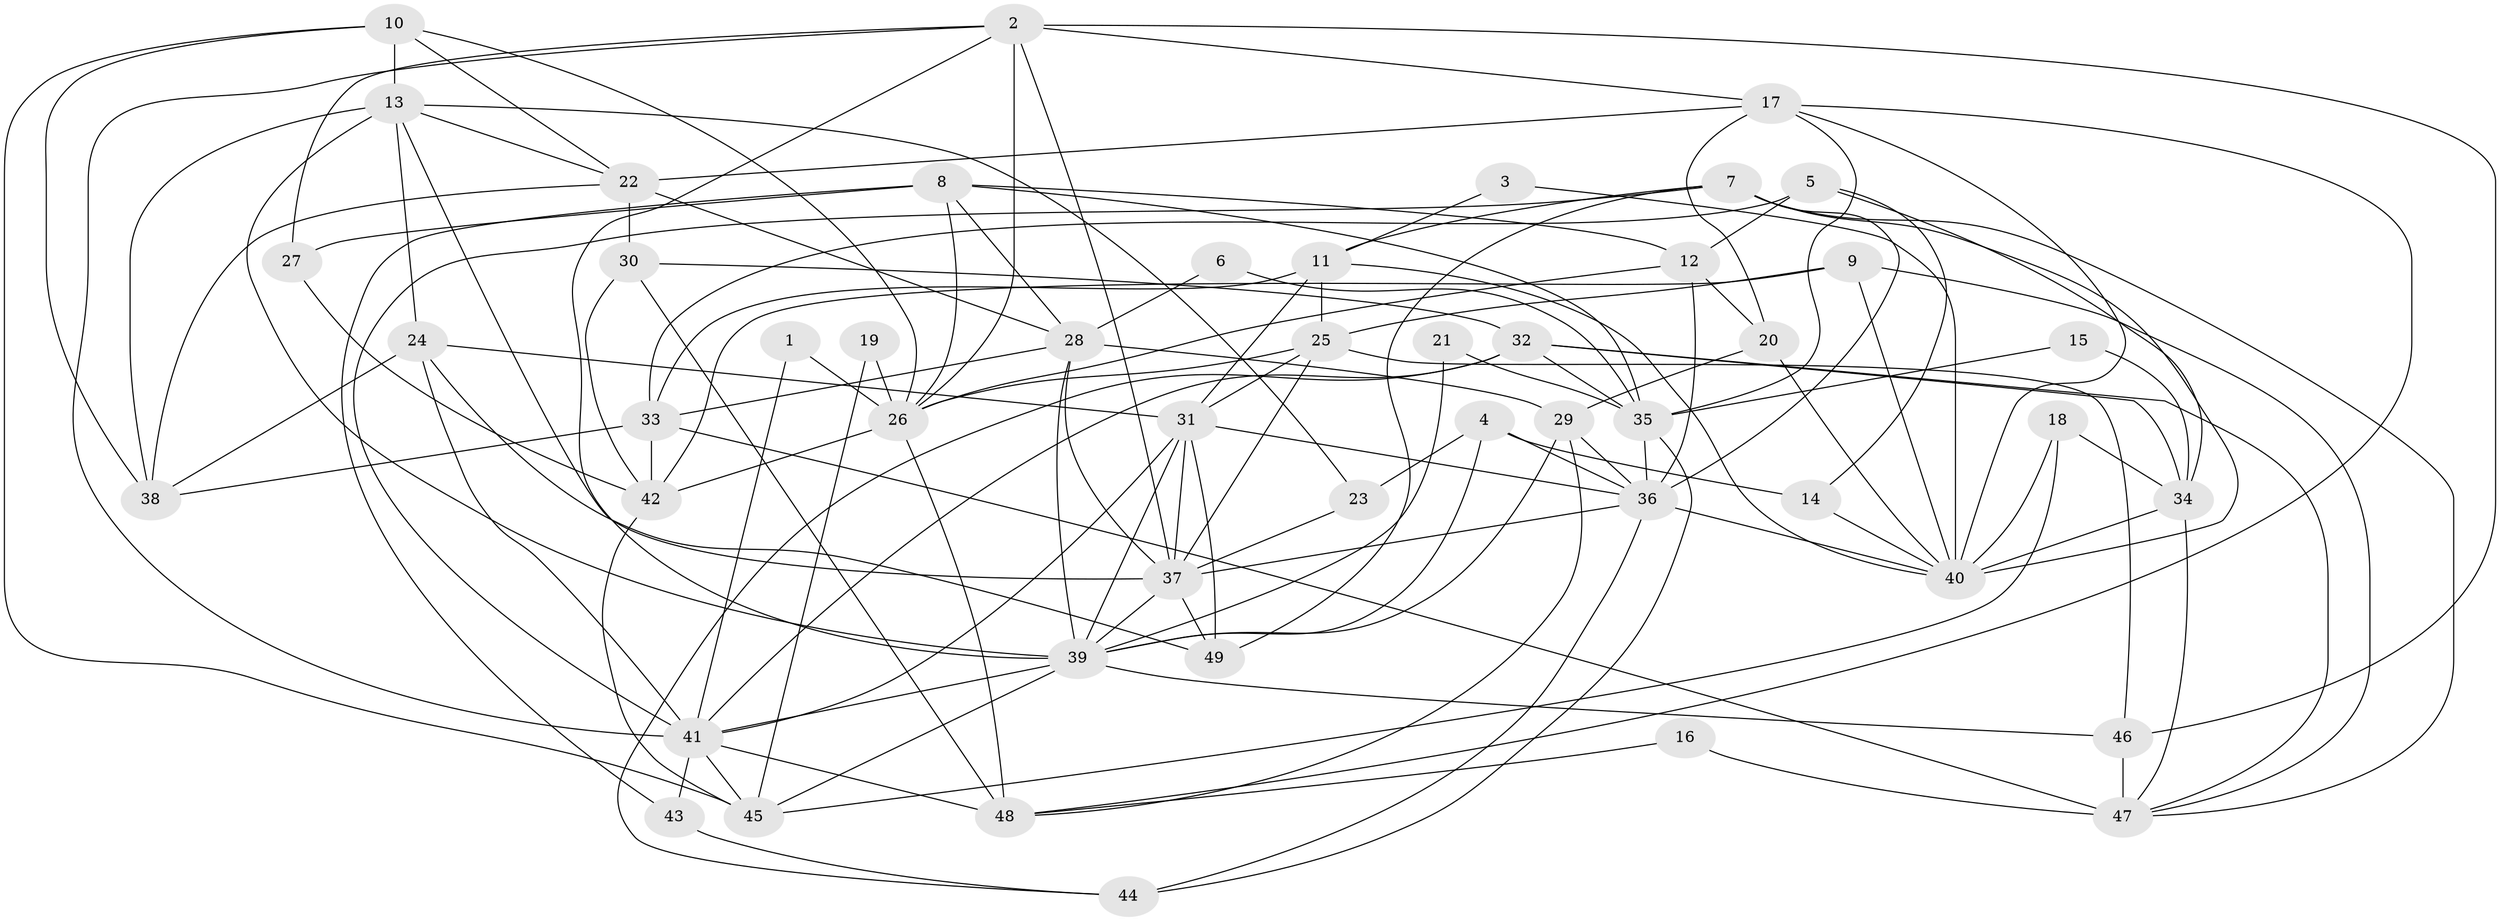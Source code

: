 // original degree distribution, {4: 0.24489795918367346, 3: 0.2857142857142857, 2: 0.15306122448979592, 5: 0.14285714285714285, 7: 0.061224489795918366, 6: 0.09183673469387756, 8: 0.02040816326530612}
// Generated by graph-tools (version 1.1) at 2025/26/03/09/25 03:26:16]
// undirected, 49 vertices, 130 edges
graph export_dot {
graph [start="1"]
  node [color=gray90,style=filled];
  1;
  2;
  3;
  4;
  5;
  6;
  7;
  8;
  9;
  10;
  11;
  12;
  13;
  14;
  15;
  16;
  17;
  18;
  19;
  20;
  21;
  22;
  23;
  24;
  25;
  26;
  27;
  28;
  29;
  30;
  31;
  32;
  33;
  34;
  35;
  36;
  37;
  38;
  39;
  40;
  41;
  42;
  43;
  44;
  45;
  46;
  47;
  48;
  49;
  1 -- 26 [weight=1.0];
  1 -- 41 [weight=1.0];
  2 -- 17 [weight=1.0];
  2 -- 26 [weight=1.0];
  2 -- 27 [weight=1.0];
  2 -- 37 [weight=1.0];
  2 -- 39 [weight=1.0];
  2 -- 41 [weight=1.0];
  2 -- 46 [weight=1.0];
  3 -- 11 [weight=1.0];
  3 -- 40 [weight=1.0];
  4 -- 14 [weight=1.0];
  4 -- 23 [weight=1.0];
  4 -- 36 [weight=1.0];
  4 -- 39 [weight=1.0];
  5 -- 12 [weight=1.0];
  5 -- 14 [weight=1.0];
  5 -- 33 [weight=1.0];
  5 -- 34 [weight=1.0];
  6 -- 28 [weight=1.0];
  6 -- 35 [weight=1.0];
  7 -- 11 [weight=1.0];
  7 -- 36 [weight=1.0];
  7 -- 40 [weight=1.0];
  7 -- 41 [weight=1.0];
  7 -- 47 [weight=1.0];
  7 -- 49 [weight=1.0];
  8 -- 12 [weight=1.0];
  8 -- 26 [weight=1.0];
  8 -- 27 [weight=1.0];
  8 -- 28 [weight=1.0];
  8 -- 35 [weight=1.0];
  8 -- 43 [weight=1.0];
  9 -- 25 [weight=1.0];
  9 -- 40 [weight=1.0];
  9 -- 42 [weight=1.0];
  9 -- 47 [weight=1.0];
  10 -- 13 [weight=1.0];
  10 -- 22 [weight=1.0];
  10 -- 26 [weight=1.0];
  10 -- 38 [weight=1.0];
  10 -- 45 [weight=1.0];
  11 -- 25 [weight=1.0];
  11 -- 31 [weight=1.0];
  11 -- 33 [weight=1.0];
  11 -- 40 [weight=1.0];
  12 -- 20 [weight=1.0];
  12 -- 26 [weight=1.0];
  12 -- 36 [weight=1.0];
  13 -- 22 [weight=1.0];
  13 -- 23 [weight=1.0];
  13 -- 24 [weight=1.0];
  13 -- 37 [weight=1.0];
  13 -- 38 [weight=2.0];
  13 -- 39 [weight=1.0];
  14 -- 40 [weight=1.0];
  15 -- 34 [weight=1.0];
  15 -- 35 [weight=1.0];
  16 -- 47 [weight=1.0];
  16 -- 48 [weight=1.0];
  17 -- 20 [weight=1.0];
  17 -- 22 [weight=1.0];
  17 -- 35 [weight=1.0];
  17 -- 40 [weight=1.0];
  17 -- 48 [weight=1.0];
  18 -- 34 [weight=1.0];
  18 -- 40 [weight=2.0];
  18 -- 45 [weight=1.0];
  19 -- 26 [weight=1.0];
  19 -- 45 [weight=1.0];
  20 -- 29 [weight=1.0];
  20 -- 40 [weight=1.0];
  21 -- 35 [weight=1.0];
  21 -- 39 [weight=1.0];
  22 -- 28 [weight=1.0];
  22 -- 30 [weight=2.0];
  22 -- 38 [weight=1.0];
  23 -- 37 [weight=1.0];
  24 -- 31 [weight=1.0];
  24 -- 38 [weight=1.0];
  24 -- 41 [weight=1.0];
  24 -- 49 [weight=1.0];
  25 -- 26 [weight=1.0];
  25 -- 31 [weight=1.0];
  25 -- 37 [weight=2.0];
  25 -- 46 [weight=1.0];
  26 -- 42 [weight=1.0];
  26 -- 48 [weight=1.0];
  27 -- 42 [weight=1.0];
  28 -- 29 [weight=1.0];
  28 -- 33 [weight=1.0];
  28 -- 37 [weight=1.0];
  28 -- 39 [weight=2.0];
  29 -- 36 [weight=1.0];
  29 -- 39 [weight=1.0];
  29 -- 48 [weight=1.0];
  30 -- 32 [weight=1.0];
  30 -- 42 [weight=1.0];
  30 -- 48 [weight=1.0];
  31 -- 36 [weight=1.0];
  31 -- 37 [weight=3.0];
  31 -- 39 [weight=1.0];
  31 -- 41 [weight=1.0];
  31 -- 49 [weight=1.0];
  32 -- 34 [weight=1.0];
  32 -- 35 [weight=1.0];
  32 -- 41 [weight=2.0];
  32 -- 44 [weight=1.0];
  32 -- 47 [weight=1.0];
  33 -- 38 [weight=1.0];
  33 -- 42 [weight=1.0];
  33 -- 47 [weight=3.0];
  34 -- 40 [weight=1.0];
  34 -- 47 [weight=1.0];
  35 -- 36 [weight=1.0];
  35 -- 44 [weight=1.0];
  36 -- 37 [weight=1.0];
  36 -- 40 [weight=1.0];
  36 -- 44 [weight=1.0];
  37 -- 39 [weight=1.0];
  37 -- 49 [weight=1.0];
  39 -- 41 [weight=1.0];
  39 -- 45 [weight=1.0];
  39 -- 46 [weight=1.0];
  41 -- 43 [weight=1.0];
  41 -- 45 [weight=1.0];
  41 -- 48 [weight=2.0];
  42 -- 45 [weight=1.0];
  43 -- 44 [weight=1.0];
  46 -- 47 [weight=1.0];
}
